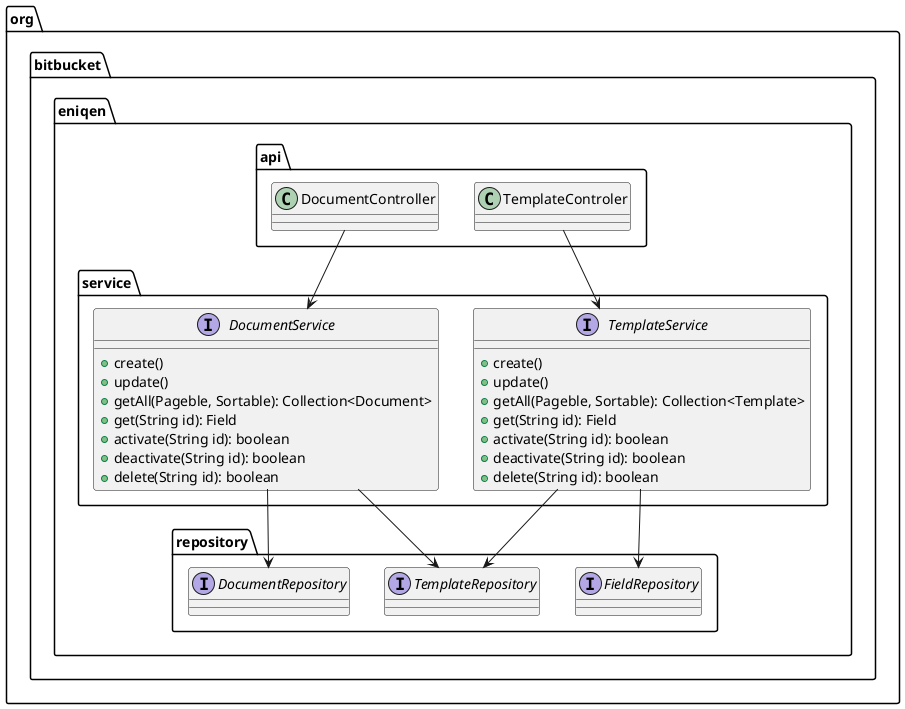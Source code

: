 @startuml
package org.bitbucket.eniqen.api {
    class TemplateControler {
    }

    class DocumentController {
    }
}

package org.bitbucket.eniqen.service {

    interface TemplateService {
        +create()
        +update()
        +getAll(Pageble, Sortable): Collection<Template>
        +get(String id): Field
        +activate(String id): boolean
        +deactivate(String id): boolean
        +delete(String id): boolean
    }

    interface DocumentService {
        +create()
        +update()
        +getAll(Pageble, Sortable): Collection<Document>
        +get(String id): Field
        +activate(String id): boolean
        +deactivate(String id): boolean
        +delete(String id): boolean
    }
}

package org.bitbucket.eniqen.repository {
    interface FieldRepository {
    }

    interface TemplateRepository {
    }

    interface DocumentRepository {
    }
}

    TemplateControler --> TemplateService
    DocumentController --> DocumentService

    TemplateService --> TemplateRepository
    TemplateService --> FieldRepository
    DocumentService --> DocumentRepository
    DocumentService --> TemplateRepository

@enduml